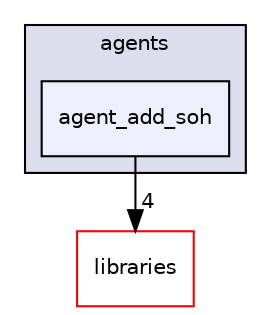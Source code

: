 digraph "agent_add_soh" {
  compound=true
  node [ fontsize="10", fontname="Helvetica"];
  edge [ labelfontsize="10", labelfontname="Helvetica"];
  subgraph clusterdir_de2ddffd02070d381f43b5b22cb08a64 {
    graph [ bgcolor="#ddddee", pencolor="black", label="agents" fontname="Helvetica", fontsize="10", URL="dir_de2ddffd02070d381f43b5b22cb08a64.html"]
  dir_bea6445d82c9776923745ed4e9b889aa [shape=box, label="agent_add_soh", style="filled", fillcolor="#eeeeff", pencolor="black", URL="dir_bea6445d82c9776923745ed4e9b889aa.html"];
  }
  dir_bc0718b08fb2015b8e59c47b2805f60c [shape=box label="libraries" fillcolor="white" style="filled" color="red" URL="dir_bc0718b08fb2015b8e59c47b2805f60c.html"];
  dir_bea6445d82c9776923745ed4e9b889aa->dir_bc0718b08fb2015b8e59c47b2805f60c [headlabel="4", labeldistance=1.5 headhref="dir_000015_000000.html"];
}
